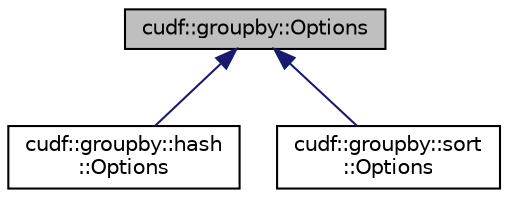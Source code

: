 digraph "cudf::groupby::Options"
{
  edge [fontname="Helvetica",fontsize="10",labelfontname="Helvetica",labelfontsize="10"];
  node [fontname="Helvetica",fontsize="10",shape=record];
  Node0 [label="cudf::groupby::Options",height=0.2,width=0.4,color="black", fillcolor="grey75", style="filled", fontcolor="black"];
  Node0 -> Node1 [dir="back",color="midnightblue",fontsize="10",style="solid",fontname="Helvetica"];
  Node1 [label="cudf::groupby::hash\l::Options",height=0.2,width=0.4,color="black", fillcolor="white", style="filled",URL="$structcudf_1_1groupby_1_1hash_1_1Options.html",tooltip="Options unique to the hash-based groupby "];
  Node0 -> Node2 [dir="back",color="midnightblue",fontsize="10",style="solid",fontname="Helvetica"];
  Node2 [label="cudf::groupby::sort\l::Options",height=0.2,width=0.4,color="black", fillcolor="white", style="filled",URL="$structcudf_1_1groupby_1_1sort_1_1Options.html",tooltip="Options unique to the sort-based groupby. "];
}
